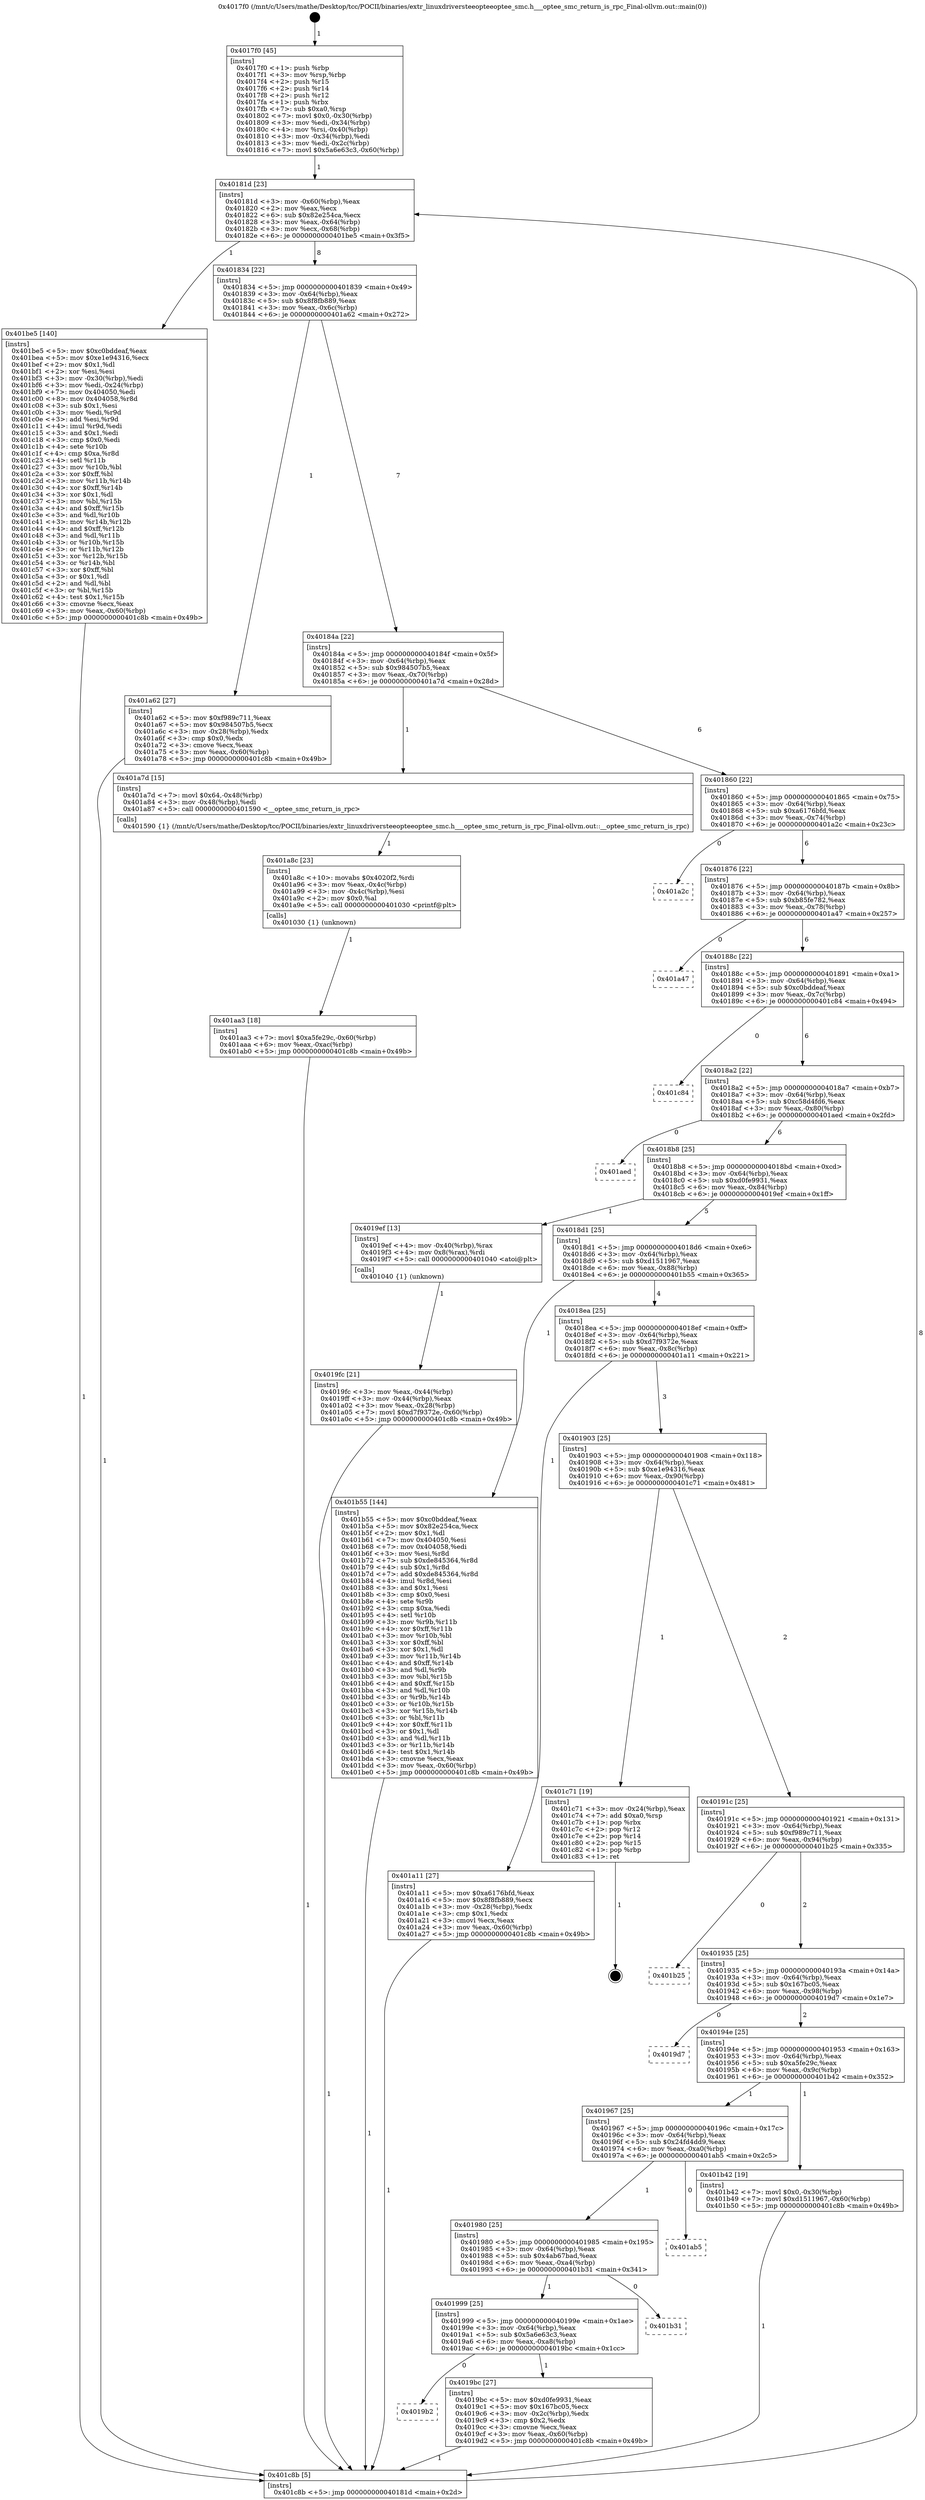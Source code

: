 digraph "0x4017f0" {
  label = "0x4017f0 (/mnt/c/Users/mathe/Desktop/tcc/POCII/binaries/extr_linuxdriversteeopteeoptee_smc.h___optee_smc_return_is_rpc_Final-ollvm.out::main(0))"
  labelloc = "t"
  node[shape=record]

  Entry [label="",width=0.3,height=0.3,shape=circle,fillcolor=black,style=filled]
  "0x40181d" [label="{
     0x40181d [23]\l
     | [instrs]\l
     &nbsp;&nbsp;0x40181d \<+3\>: mov -0x60(%rbp),%eax\l
     &nbsp;&nbsp;0x401820 \<+2\>: mov %eax,%ecx\l
     &nbsp;&nbsp;0x401822 \<+6\>: sub $0x82e254ca,%ecx\l
     &nbsp;&nbsp;0x401828 \<+3\>: mov %eax,-0x64(%rbp)\l
     &nbsp;&nbsp;0x40182b \<+3\>: mov %ecx,-0x68(%rbp)\l
     &nbsp;&nbsp;0x40182e \<+6\>: je 0000000000401be5 \<main+0x3f5\>\l
  }"]
  "0x401be5" [label="{
     0x401be5 [140]\l
     | [instrs]\l
     &nbsp;&nbsp;0x401be5 \<+5\>: mov $0xc0bddeaf,%eax\l
     &nbsp;&nbsp;0x401bea \<+5\>: mov $0xe1e94316,%ecx\l
     &nbsp;&nbsp;0x401bef \<+2\>: mov $0x1,%dl\l
     &nbsp;&nbsp;0x401bf1 \<+2\>: xor %esi,%esi\l
     &nbsp;&nbsp;0x401bf3 \<+3\>: mov -0x30(%rbp),%edi\l
     &nbsp;&nbsp;0x401bf6 \<+3\>: mov %edi,-0x24(%rbp)\l
     &nbsp;&nbsp;0x401bf9 \<+7\>: mov 0x404050,%edi\l
     &nbsp;&nbsp;0x401c00 \<+8\>: mov 0x404058,%r8d\l
     &nbsp;&nbsp;0x401c08 \<+3\>: sub $0x1,%esi\l
     &nbsp;&nbsp;0x401c0b \<+3\>: mov %edi,%r9d\l
     &nbsp;&nbsp;0x401c0e \<+3\>: add %esi,%r9d\l
     &nbsp;&nbsp;0x401c11 \<+4\>: imul %r9d,%edi\l
     &nbsp;&nbsp;0x401c15 \<+3\>: and $0x1,%edi\l
     &nbsp;&nbsp;0x401c18 \<+3\>: cmp $0x0,%edi\l
     &nbsp;&nbsp;0x401c1b \<+4\>: sete %r10b\l
     &nbsp;&nbsp;0x401c1f \<+4\>: cmp $0xa,%r8d\l
     &nbsp;&nbsp;0x401c23 \<+4\>: setl %r11b\l
     &nbsp;&nbsp;0x401c27 \<+3\>: mov %r10b,%bl\l
     &nbsp;&nbsp;0x401c2a \<+3\>: xor $0xff,%bl\l
     &nbsp;&nbsp;0x401c2d \<+3\>: mov %r11b,%r14b\l
     &nbsp;&nbsp;0x401c30 \<+4\>: xor $0xff,%r14b\l
     &nbsp;&nbsp;0x401c34 \<+3\>: xor $0x1,%dl\l
     &nbsp;&nbsp;0x401c37 \<+3\>: mov %bl,%r15b\l
     &nbsp;&nbsp;0x401c3a \<+4\>: and $0xff,%r15b\l
     &nbsp;&nbsp;0x401c3e \<+3\>: and %dl,%r10b\l
     &nbsp;&nbsp;0x401c41 \<+3\>: mov %r14b,%r12b\l
     &nbsp;&nbsp;0x401c44 \<+4\>: and $0xff,%r12b\l
     &nbsp;&nbsp;0x401c48 \<+3\>: and %dl,%r11b\l
     &nbsp;&nbsp;0x401c4b \<+3\>: or %r10b,%r15b\l
     &nbsp;&nbsp;0x401c4e \<+3\>: or %r11b,%r12b\l
     &nbsp;&nbsp;0x401c51 \<+3\>: xor %r12b,%r15b\l
     &nbsp;&nbsp;0x401c54 \<+3\>: or %r14b,%bl\l
     &nbsp;&nbsp;0x401c57 \<+3\>: xor $0xff,%bl\l
     &nbsp;&nbsp;0x401c5a \<+3\>: or $0x1,%dl\l
     &nbsp;&nbsp;0x401c5d \<+2\>: and %dl,%bl\l
     &nbsp;&nbsp;0x401c5f \<+3\>: or %bl,%r15b\l
     &nbsp;&nbsp;0x401c62 \<+4\>: test $0x1,%r15b\l
     &nbsp;&nbsp;0x401c66 \<+3\>: cmovne %ecx,%eax\l
     &nbsp;&nbsp;0x401c69 \<+3\>: mov %eax,-0x60(%rbp)\l
     &nbsp;&nbsp;0x401c6c \<+5\>: jmp 0000000000401c8b \<main+0x49b\>\l
  }"]
  "0x401834" [label="{
     0x401834 [22]\l
     | [instrs]\l
     &nbsp;&nbsp;0x401834 \<+5\>: jmp 0000000000401839 \<main+0x49\>\l
     &nbsp;&nbsp;0x401839 \<+3\>: mov -0x64(%rbp),%eax\l
     &nbsp;&nbsp;0x40183c \<+5\>: sub $0x8f8fb889,%eax\l
     &nbsp;&nbsp;0x401841 \<+3\>: mov %eax,-0x6c(%rbp)\l
     &nbsp;&nbsp;0x401844 \<+6\>: je 0000000000401a62 \<main+0x272\>\l
  }"]
  Exit [label="",width=0.3,height=0.3,shape=circle,fillcolor=black,style=filled,peripheries=2]
  "0x401a62" [label="{
     0x401a62 [27]\l
     | [instrs]\l
     &nbsp;&nbsp;0x401a62 \<+5\>: mov $0xf989c711,%eax\l
     &nbsp;&nbsp;0x401a67 \<+5\>: mov $0x984507b5,%ecx\l
     &nbsp;&nbsp;0x401a6c \<+3\>: mov -0x28(%rbp),%edx\l
     &nbsp;&nbsp;0x401a6f \<+3\>: cmp $0x0,%edx\l
     &nbsp;&nbsp;0x401a72 \<+3\>: cmove %ecx,%eax\l
     &nbsp;&nbsp;0x401a75 \<+3\>: mov %eax,-0x60(%rbp)\l
     &nbsp;&nbsp;0x401a78 \<+5\>: jmp 0000000000401c8b \<main+0x49b\>\l
  }"]
  "0x40184a" [label="{
     0x40184a [22]\l
     | [instrs]\l
     &nbsp;&nbsp;0x40184a \<+5\>: jmp 000000000040184f \<main+0x5f\>\l
     &nbsp;&nbsp;0x40184f \<+3\>: mov -0x64(%rbp),%eax\l
     &nbsp;&nbsp;0x401852 \<+5\>: sub $0x984507b5,%eax\l
     &nbsp;&nbsp;0x401857 \<+3\>: mov %eax,-0x70(%rbp)\l
     &nbsp;&nbsp;0x40185a \<+6\>: je 0000000000401a7d \<main+0x28d\>\l
  }"]
  "0x401aa3" [label="{
     0x401aa3 [18]\l
     | [instrs]\l
     &nbsp;&nbsp;0x401aa3 \<+7\>: movl $0xa5fe29c,-0x60(%rbp)\l
     &nbsp;&nbsp;0x401aaa \<+6\>: mov %eax,-0xac(%rbp)\l
     &nbsp;&nbsp;0x401ab0 \<+5\>: jmp 0000000000401c8b \<main+0x49b\>\l
  }"]
  "0x401a7d" [label="{
     0x401a7d [15]\l
     | [instrs]\l
     &nbsp;&nbsp;0x401a7d \<+7\>: movl $0x64,-0x48(%rbp)\l
     &nbsp;&nbsp;0x401a84 \<+3\>: mov -0x48(%rbp),%edi\l
     &nbsp;&nbsp;0x401a87 \<+5\>: call 0000000000401590 \<__optee_smc_return_is_rpc\>\l
     | [calls]\l
     &nbsp;&nbsp;0x401590 \{1\} (/mnt/c/Users/mathe/Desktop/tcc/POCII/binaries/extr_linuxdriversteeopteeoptee_smc.h___optee_smc_return_is_rpc_Final-ollvm.out::__optee_smc_return_is_rpc)\l
  }"]
  "0x401860" [label="{
     0x401860 [22]\l
     | [instrs]\l
     &nbsp;&nbsp;0x401860 \<+5\>: jmp 0000000000401865 \<main+0x75\>\l
     &nbsp;&nbsp;0x401865 \<+3\>: mov -0x64(%rbp),%eax\l
     &nbsp;&nbsp;0x401868 \<+5\>: sub $0xa6176bfd,%eax\l
     &nbsp;&nbsp;0x40186d \<+3\>: mov %eax,-0x74(%rbp)\l
     &nbsp;&nbsp;0x401870 \<+6\>: je 0000000000401a2c \<main+0x23c\>\l
  }"]
  "0x401a8c" [label="{
     0x401a8c [23]\l
     | [instrs]\l
     &nbsp;&nbsp;0x401a8c \<+10\>: movabs $0x4020f2,%rdi\l
     &nbsp;&nbsp;0x401a96 \<+3\>: mov %eax,-0x4c(%rbp)\l
     &nbsp;&nbsp;0x401a99 \<+3\>: mov -0x4c(%rbp),%esi\l
     &nbsp;&nbsp;0x401a9c \<+2\>: mov $0x0,%al\l
     &nbsp;&nbsp;0x401a9e \<+5\>: call 0000000000401030 \<printf@plt\>\l
     | [calls]\l
     &nbsp;&nbsp;0x401030 \{1\} (unknown)\l
  }"]
  "0x401a2c" [label="{
     0x401a2c\l
  }", style=dashed]
  "0x401876" [label="{
     0x401876 [22]\l
     | [instrs]\l
     &nbsp;&nbsp;0x401876 \<+5\>: jmp 000000000040187b \<main+0x8b\>\l
     &nbsp;&nbsp;0x40187b \<+3\>: mov -0x64(%rbp),%eax\l
     &nbsp;&nbsp;0x40187e \<+5\>: sub $0xb85fe782,%eax\l
     &nbsp;&nbsp;0x401883 \<+3\>: mov %eax,-0x78(%rbp)\l
     &nbsp;&nbsp;0x401886 \<+6\>: je 0000000000401a47 \<main+0x257\>\l
  }"]
  "0x4019fc" [label="{
     0x4019fc [21]\l
     | [instrs]\l
     &nbsp;&nbsp;0x4019fc \<+3\>: mov %eax,-0x44(%rbp)\l
     &nbsp;&nbsp;0x4019ff \<+3\>: mov -0x44(%rbp),%eax\l
     &nbsp;&nbsp;0x401a02 \<+3\>: mov %eax,-0x28(%rbp)\l
     &nbsp;&nbsp;0x401a05 \<+7\>: movl $0xd7f9372e,-0x60(%rbp)\l
     &nbsp;&nbsp;0x401a0c \<+5\>: jmp 0000000000401c8b \<main+0x49b\>\l
  }"]
  "0x401a47" [label="{
     0x401a47\l
  }", style=dashed]
  "0x40188c" [label="{
     0x40188c [22]\l
     | [instrs]\l
     &nbsp;&nbsp;0x40188c \<+5\>: jmp 0000000000401891 \<main+0xa1\>\l
     &nbsp;&nbsp;0x401891 \<+3\>: mov -0x64(%rbp),%eax\l
     &nbsp;&nbsp;0x401894 \<+5\>: sub $0xc0bddeaf,%eax\l
     &nbsp;&nbsp;0x401899 \<+3\>: mov %eax,-0x7c(%rbp)\l
     &nbsp;&nbsp;0x40189c \<+6\>: je 0000000000401c84 \<main+0x494\>\l
  }"]
  "0x4017f0" [label="{
     0x4017f0 [45]\l
     | [instrs]\l
     &nbsp;&nbsp;0x4017f0 \<+1\>: push %rbp\l
     &nbsp;&nbsp;0x4017f1 \<+3\>: mov %rsp,%rbp\l
     &nbsp;&nbsp;0x4017f4 \<+2\>: push %r15\l
     &nbsp;&nbsp;0x4017f6 \<+2\>: push %r14\l
     &nbsp;&nbsp;0x4017f8 \<+2\>: push %r12\l
     &nbsp;&nbsp;0x4017fa \<+1\>: push %rbx\l
     &nbsp;&nbsp;0x4017fb \<+7\>: sub $0xa0,%rsp\l
     &nbsp;&nbsp;0x401802 \<+7\>: movl $0x0,-0x30(%rbp)\l
     &nbsp;&nbsp;0x401809 \<+3\>: mov %edi,-0x34(%rbp)\l
     &nbsp;&nbsp;0x40180c \<+4\>: mov %rsi,-0x40(%rbp)\l
     &nbsp;&nbsp;0x401810 \<+3\>: mov -0x34(%rbp),%edi\l
     &nbsp;&nbsp;0x401813 \<+3\>: mov %edi,-0x2c(%rbp)\l
     &nbsp;&nbsp;0x401816 \<+7\>: movl $0x5a6e63c3,-0x60(%rbp)\l
  }"]
  "0x401c84" [label="{
     0x401c84\l
  }", style=dashed]
  "0x4018a2" [label="{
     0x4018a2 [22]\l
     | [instrs]\l
     &nbsp;&nbsp;0x4018a2 \<+5\>: jmp 00000000004018a7 \<main+0xb7\>\l
     &nbsp;&nbsp;0x4018a7 \<+3\>: mov -0x64(%rbp),%eax\l
     &nbsp;&nbsp;0x4018aa \<+5\>: sub $0xc58d4fd6,%eax\l
     &nbsp;&nbsp;0x4018af \<+3\>: mov %eax,-0x80(%rbp)\l
     &nbsp;&nbsp;0x4018b2 \<+6\>: je 0000000000401aed \<main+0x2fd\>\l
  }"]
  "0x401c8b" [label="{
     0x401c8b [5]\l
     | [instrs]\l
     &nbsp;&nbsp;0x401c8b \<+5\>: jmp 000000000040181d \<main+0x2d\>\l
  }"]
  "0x401aed" [label="{
     0x401aed\l
  }", style=dashed]
  "0x4018b8" [label="{
     0x4018b8 [25]\l
     | [instrs]\l
     &nbsp;&nbsp;0x4018b8 \<+5\>: jmp 00000000004018bd \<main+0xcd\>\l
     &nbsp;&nbsp;0x4018bd \<+3\>: mov -0x64(%rbp),%eax\l
     &nbsp;&nbsp;0x4018c0 \<+5\>: sub $0xd0fe9931,%eax\l
     &nbsp;&nbsp;0x4018c5 \<+6\>: mov %eax,-0x84(%rbp)\l
     &nbsp;&nbsp;0x4018cb \<+6\>: je 00000000004019ef \<main+0x1ff\>\l
  }"]
  "0x4019b2" [label="{
     0x4019b2\l
  }", style=dashed]
  "0x4019ef" [label="{
     0x4019ef [13]\l
     | [instrs]\l
     &nbsp;&nbsp;0x4019ef \<+4\>: mov -0x40(%rbp),%rax\l
     &nbsp;&nbsp;0x4019f3 \<+4\>: mov 0x8(%rax),%rdi\l
     &nbsp;&nbsp;0x4019f7 \<+5\>: call 0000000000401040 \<atoi@plt\>\l
     | [calls]\l
     &nbsp;&nbsp;0x401040 \{1\} (unknown)\l
  }"]
  "0x4018d1" [label="{
     0x4018d1 [25]\l
     | [instrs]\l
     &nbsp;&nbsp;0x4018d1 \<+5\>: jmp 00000000004018d6 \<main+0xe6\>\l
     &nbsp;&nbsp;0x4018d6 \<+3\>: mov -0x64(%rbp),%eax\l
     &nbsp;&nbsp;0x4018d9 \<+5\>: sub $0xd1511967,%eax\l
     &nbsp;&nbsp;0x4018de \<+6\>: mov %eax,-0x88(%rbp)\l
     &nbsp;&nbsp;0x4018e4 \<+6\>: je 0000000000401b55 \<main+0x365\>\l
  }"]
  "0x4019bc" [label="{
     0x4019bc [27]\l
     | [instrs]\l
     &nbsp;&nbsp;0x4019bc \<+5\>: mov $0xd0fe9931,%eax\l
     &nbsp;&nbsp;0x4019c1 \<+5\>: mov $0x167bc05,%ecx\l
     &nbsp;&nbsp;0x4019c6 \<+3\>: mov -0x2c(%rbp),%edx\l
     &nbsp;&nbsp;0x4019c9 \<+3\>: cmp $0x2,%edx\l
     &nbsp;&nbsp;0x4019cc \<+3\>: cmovne %ecx,%eax\l
     &nbsp;&nbsp;0x4019cf \<+3\>: mov %eax,-0x60(%rbp)\l
     &nbsp;&nbsp;0x4019d2 \<+5\>: jmp 0000000000401c8b \<main+0x49b\>\l
  }"]
  "0x401b55" [label="{
     0x401b55 [144]\l
     | [instrs]\l
     &nbsp;&nbsp;0x401b55 \<+5\>: mov $0xc0bddeaf,%eax\l
     &nbsp;&nbsp;0x401b5a \<+5\>: mov $0x82e254ca,%ecx\l
     &nbsp;&nbsp;0x401b5f \<+2\>: mov $0x1,%dl\l
     &nbsp;&nbsp;0x401b61 \<+7\>: mov 0x404050,%esi\l
     &nbsp;&nbsp;0x401b68 \<+7\>: mov 0x404058,%edi\l
     &nbsp;&nbsp;0x401b6f \<+3\>: mov %esi,%r8d\l
     &nbsp;&nbsp;0x401b72 \<+7\>: sub $0xde845364,%r8d\l
     &nbsp;&nbsp;0x401b79 \<+4\>: sub $0x1,%r8d\l
     &nbsp;&nbsp;0x401b7d \<+7\>: add $0xde845364,%r8d\l
     &nbsp;&nbsp;0x401b84 \<+4\>: imul %r8d,%esi\l
     &nbsp;&nbsp;0x401b88 \<+3\>: and $0x1,%esi\l
     &nbsp;&nbsp;0x401b8b \<+3\>: cmp $0x0,%esi\l
     &nbsp;&nbsp;0x401b8e \<+4\>: sete %r9b\l
     &nbsp;&nbsp;0x401b92 \<+3\>: cmp $0xa,%edi\l
     &nbsp;&nbsp;0x401b95 \<+4\>: setl %r10b\l
     &nbsp;&nbsp;0x401b99 \<+3\>: mov %r9b,%r11b\l
     &nbsp;&nbsp;0x401b9c \<+4\>: xor $0xff,%r11b\l
     &nbsp;&nbsp;0x401ba0 \<+3\>: mov %r10b,%bl\l
     &nbsp;&nbsp;0x401ba3 \<+3\>: xor $0xff,%bl\l
     &nbsp;&nbsp;0x401ba6 \<+3\>: xor $0x1,%dl\l
     &nbsp;&nbsp;0x401ba9 \<+3\>: mov %r11b,%r14b\l
     &nbsp;&nbsp;0x401bac \<+4\>: and $0xff,%r14b\l
     &nbsp;&nbsp;0x401bb0 \<+3\>: and %dl,%r9b\l
     &nbsp;&nbsp;0x401bb3 \<+3\>: mov %bl,%r15b\l
     &nbsp;&nbsp;0x401bb6 \<+4\>: and $0xff,%r15b\l
     &nbsp;&nbsp;0x401bba \<+3\>: and %dl,%r10b\l
     &nbsp;&nbsp;0x401bbd \<+3\>: or %r9b,%r14b\l
     &nbsp;&nbsp;0x401bc0 \<+3\>: or %r10b,%r15b\l
     &nbsp;&nbsp;0x401bc3 \<+3\>: xor %r15b,%r14b\l
     &nbsp;&nbsp;0x401bc6 \<+3\>: or %bl,%r11b\l
     &nbsp;&nbsp;0x401bc9 \<+4\>: xor $0xff,%r11b\l
     &nbsp;&nbsp;0x401bcd \<+3\>: or $0x1,%dl\l
     &nbsp;&nbsp;0x401bd0 \<+3\>: and %dl,%r11b\l
     &nbsp;&nbsp;0x401bd3 \<+3\>: or %r11b,%r14b\l
     &nbsp;&nbsp;0x401bd6 \<+4\>: test $0x1,%r14b\l
     &nbsp;&nbsp;0x401bda \<+3\>: cmovne %ecx,%eax\l
     &nbsp;&nbsp;0x401bdd \<+3\>: mov %eax,-0x60(%rbp)\l
     &nbsp;&nbsp;0x401be0 \<+5\>: jmp 0000000000401c8b \<main+0x49b\>\l
  }"]
  "0x4018ea" [label="{
     0x4018ea [25]\l
     | [instrs]\l
     &nbsp;&nbsp;0x4018ea \<+5\>: jmp 00000000004018ef \<main+0xff\>\l
     &nbsp;&nbsp;0x4018ef \<+3\>: mov -0x64(%rbp),%eax\l
     &nbsp;&nbsp;0x4018f2 \<+5\>: sub $0xd7f9372e,%eax\l
     &nbsp;&nbsp;0x4018f7 \<+6\>: mov %eax,-0x8c(%rbp)\l
     &nbsp;&nbsp;0x4018fd \<+6\>: je 0000000000401a11 \<main+0x221\>\l
  }"]
  "0x401999" [label="{
     0x401999 [25]\l
     | [instrs]\l
     &nbsp;&nbsp;0x401999 \<+5\>: jmp 000000000040199e \<main+0x1ae\>\l
     &nbsp;&nbsp;0x40199e \<+3\>: mov -0x64(%rbp),%eax\l
     &nbsp;&nbsp;0x4019a1 \<+5\>: sub $0x5a6e63c3,%eax\l
     &nbsp;&nbsp;0x4019a6 \<+6\>: mov %eax,-0xa8(%rbp)\l
     &nbsp;&nbsp;0x4019ac \<+6\>: je 00000000004019bc \<main+0x1cc\>\l
  }"]
  "0x401a11" [label="{
     0x401a11 [27]\l
     | [instrs]\l
     &nbsp;&nbsp;0x401a11 \<+5\>: mov $0xa6176bfd,%eax\l
     &nbsp;&nbsp;0x401a16 \<+5\>: mov $0x8f8fb889,%ecx\l
     &nbsp;&nbsp;0x401a1b \<+3\>: mov -0x28(%rbp),%edx\l
     &nbsp;&nbsp;0x401a1e \<+3\>: cmp $0x1,%edx\l
     &nbsp;&nbsp;0x401a21 \<+3\>: cmovl %ecx,%eax\l
     &nbsp;&nbsp;0x401a24 \<+3\>: mov %eax,-0x60(%rbp)\l
     &nbsp;&nbsp;0x401a27 \<+5\>: jmp 0000000000401c8b \<main+0x49b\>\l
  }"]
  "0x401903" [label="{
     0x401903 [25]\l
     | [instrs]\l
     &nbsp;&nbsp;0x401903 \<+5\>: jmp 0000000000401908 \<main+0x118\>\l
     &nbsp;&nbsp;0x401908 \<+3\>: mov -0x64(%rbp),%eax\l
     &nbsp;&nbsp;0x40190b \<+5\>: sub $0xe1e94316,%eax\l
     &nbsp;&nbsp;0x401910 \<+6\>: mov %eax,-0x90(%rbp)\l
     &nbsp;&nbsp;0x401916 \<+6\>: je 0000000000401c71 \<main+0x481\>\l
  }"]
  "0x401b31" [label="{
     0x401b31\l
  }", style=dashed]
  "0x401c71" [label="{
     0x401c71 [19]\l
     | [instrs]\l
     &nbsp;&nbsp;0x401c71 \<+3\>: mov -0x24(%rbp),%eax\l
     &nbsp;&nbsp;0x401c74 \<+7\>: add $0xa0,%rsp\l
     &nbsp;&nbsp;0x401c7b \<+1\>: pop %rbx\l
     &nbsp;&nbsp;0x401c7c \<+2\>: pop %r12\l
     &nbsp;&nbsp;0x401c7e \<+2\>: pop %r14\l
     &nbsp;&nbsp;0x401c80 \<+2\>: pop %r15\l
     &nbsp;&nbsp;0x401c82 \<+1\>: pop %rbp\l
     &nbsp;&nbsp;0x401c83 \<+1\>: ret\l
  }"]
  "0x40191c" [label="{
     0x40191c [25]\l
     | [instrs]\l
     &nbsp;&nbsp;0x40191c \<+5\>: jmp 0000000000401921 \<main+0x131\>\l
     &nbsp;&nbsp;0x401921 \<+3\>: mov -0x64(%rbp),%eax\l
     &nbsp;&nbsp;0x401924 \<+5\>: sub $0xf989c711,%eax\l
     &nbsp;&nbsp;0x401929 \<+6\>: mov %eax,-0x94(%rbp)\l
     &nbsp;&nbsp;0x40192f \<+6\>: je 0000000000401b25 \<main+0x335\>\l
  }"]
  "0x401980" [label="{
     0x401980 [25]\l
     | [instrs]\l
     &nbsp;&nbsp;0x401980 \<+5\>: jmp 0000000000401985 \<main+0x195\>\l
     &nbsp;&nbsp;0x401985 \<+3\>: mov -0x64(%rbp),%eax\l
     &nbsp;&nbsp;0x401988 \<+5\>: sub $0x4ab67bad,%eax\l
     &nbsp;&nbsp;0x40198d \<+6\>: mov %eax,-0xa4(%rbp)\l
     &nbsp;&nbsp;0x401993 \<+6\>: je 0000000000401b31 \<main+0x341\>\l
  }"]
  "0x401b25" [label="{
     0x401b25\l
  }", style=dashed]
  "0x401935" [label="{
     0x401935 [25]\l
     | [instrs]\l
     &nbsp;&nbsp;0x401935 \<+5\>: jmp 000000000040193a \<main+0x14a\>\l
     &nbsp;&nbsp;0x40193a \<+3\>: mov -0x64(%rbp),%eax\l
     &nbsp;&nbsp;0x40193d \<+5\>: sub $0x167bc05,%eax\l
     &nbsp;&nbsp;0x401942 \<+6\>: mov %eax,-0x98(%rbp)\l
     &nbsp;&nbsp;0x401948 \<+6\>: je 00000000004019d7 \<main+0x1e7\>\l
  }"]
  "0x401ab5" [label="{
     0x401ab5\l
  }", style=dashed]
  "0x4019d7" [label="{
     0x4019d7\l
  }", style=dashed]
  "0x40194e" [label="{
     0x40194e [25]\l
     | [instrs]\l
     &nbsp;&nbsp;0x40194e \<+5\>: jmp 0000000000401953 \<main+0x163\>\l
     &nbsp;&nbsp;0x401953 \<+3\>: mov -0x64(%rbp),%eax\l
     &nbsp;&nbsp;0x401956 \<+5\>: sub $0xa5fe29c,%eax\l
     &nbsp;&nbsp;0x40195b \<+6\>: mov %eax,-0x9c(%rbp)\l
     &nbsp;&nbsp;0x401961 \<+6\>: je 0000000000401b42 \<main+0x352\>\l
  }"]
  "0x401967" [label="{
     0x401967 [25]\l
     | [instrs]\l
     &nbsp;&nbsp;0x401967 \<+5\>: jmp 000000000040196c \<main+0x17c\>\l
     &nbsp;&nbsp;0x40196c \<+3\>: mov -0x64(%rbp),%eax\l
     &nbsp;&nbsp;0x40196f \<+5\>: sub $0x24fd4dd9,%eax\l
     &nbsp;&nbsp;0x401974 \<+6\>: mov %eax,-0xa0(%rbp)\l
     &nbsp;&nbsp;0x40197a \<+6\>: je 0000000000401ab5 \<main+0x2c5\>\l
  }"]
  "0x401b42" [label="{
     0x401b42 [19]\l
     | [instrs]\l
     &nbsp;&nbsp;0x401b42 \<+7\>: movl $0x0,-0x30(%rbp)\l
     &nbsp;&nbsp;0x401b49 \<+7\>: movl $0xd1511967,-0x60(%rbp)\l
     &nbsp;&nbsp;0x401b50 \<+5\>: jmp 0000000000401c8b \<main+0x49b\>\l
  }"]
  Entry -> "0x4017f0" [label=" 1"]
  "0x40181d" -> "0x401be5" [label=" 1"]
  "0x40181d" -> "0x401834" [label=" 8"]
  "0x401c71" -> Exit [label=" 1"]
  "0x401834" -> "0x401a62" [label=" 1"]
  "0x401834" -> "0x40184a" [label=" 7"]
  "0x401be5" -> "0x401c8b" [label=" 1"]
  "0x40184a" -> "0x401a7d" [label=" 1"]
  "0x40184a" -> "0x401860" [label=" 6"]
  "0x401b55" -> "0x401c8b" [label=" 1"]
  "0x401860" -> "0x401a2c" [label=" 0"]
  "0x401860" -> "0x401876" [label=" 6"]
  "0x401b42" -> "0x401c8b" [label=" 1"]
  "0x401876" -> "0x401a47" [label=" 0"]
  "0x401876" -> "0x40188c" [label=" 6"]
  "0x401aa3" -> "0x401c8b" [label=" 1"]
  "0x40188c" -> "0x401c84" [label=" 0"]
  "0x40188c" -> "0x4018a2" [label=" 6"]
  "0x401a8c" -> "0x401aa3" [label=" 1"]
  "0x4018a2" -> "0x401aed" [label=" 0"]
  "0x4018a2" -> "0x4018b8" [label=" 6"]
  "0x401a7d" -> "0x401a8c" [label=" 1"]
  "0x4018b8" -> "0x4019ef" [label=" 1"]
  "0x4018b8" -> "0x4018d1" [label=" 5"]
  "0x401a62" -> "0x401c8b" [label=" 1"]
  "0x4018d1" -> "0x401b55" [label=" 1"]
  "0x4018d1" -> "0x4018ea" [label=" 4"]
  "0x401a11" -> "0x401c8b" [label=" 1"]
  "0x4018ea" -> "0x401a11" [label=" 1"]
  "0x4018ea" -> "0x401903" [label=" 3"]
  "0x4019ef" -> "0x4019fc" [label=" 1"]
  "0x401903" -> "0x401c71" [label=" 1"]
  "0x401903" -> "0x40191c" [label=" 2"]
  "0x401c8b" -> "0x40181d" [label=" 8"]
  "0x40191c" -> "0x401b25" [label=" 0"]
  "0x40191c" -> "0x401935" [label=" 2"]
  "0x4019bc" -> "0x401c8b" [label=" 1"]
  "0x401935" -> "0x4019d7" [label=" 0"]
  "0x401935" -> "0x40194e" [label=" 2"]
  "0x401999" -> "0x4019b2" [label=" 0"]
  "0x40194e" -> "0x401b42" [label=" 1"]
  "0x40194e" -> "0x401967" [label=" 1"]
  "0x401999" -> "0x4019bc" [label=" 1"]
  "0x401967" -> "0x401ab5" [label=" 0"]
  "0x401967" -> "0x401980" [label=" 1"]
  "0x4017f0" -> "0x40181d" [label=" 1"]
  "0x401980" -> "0x401b31" [label=" 0"]
  "0x401980" -> "0x401999" [label=" 1"]
  "0x4019fc" -> "0x401c8b" [label=" 1"]
}
